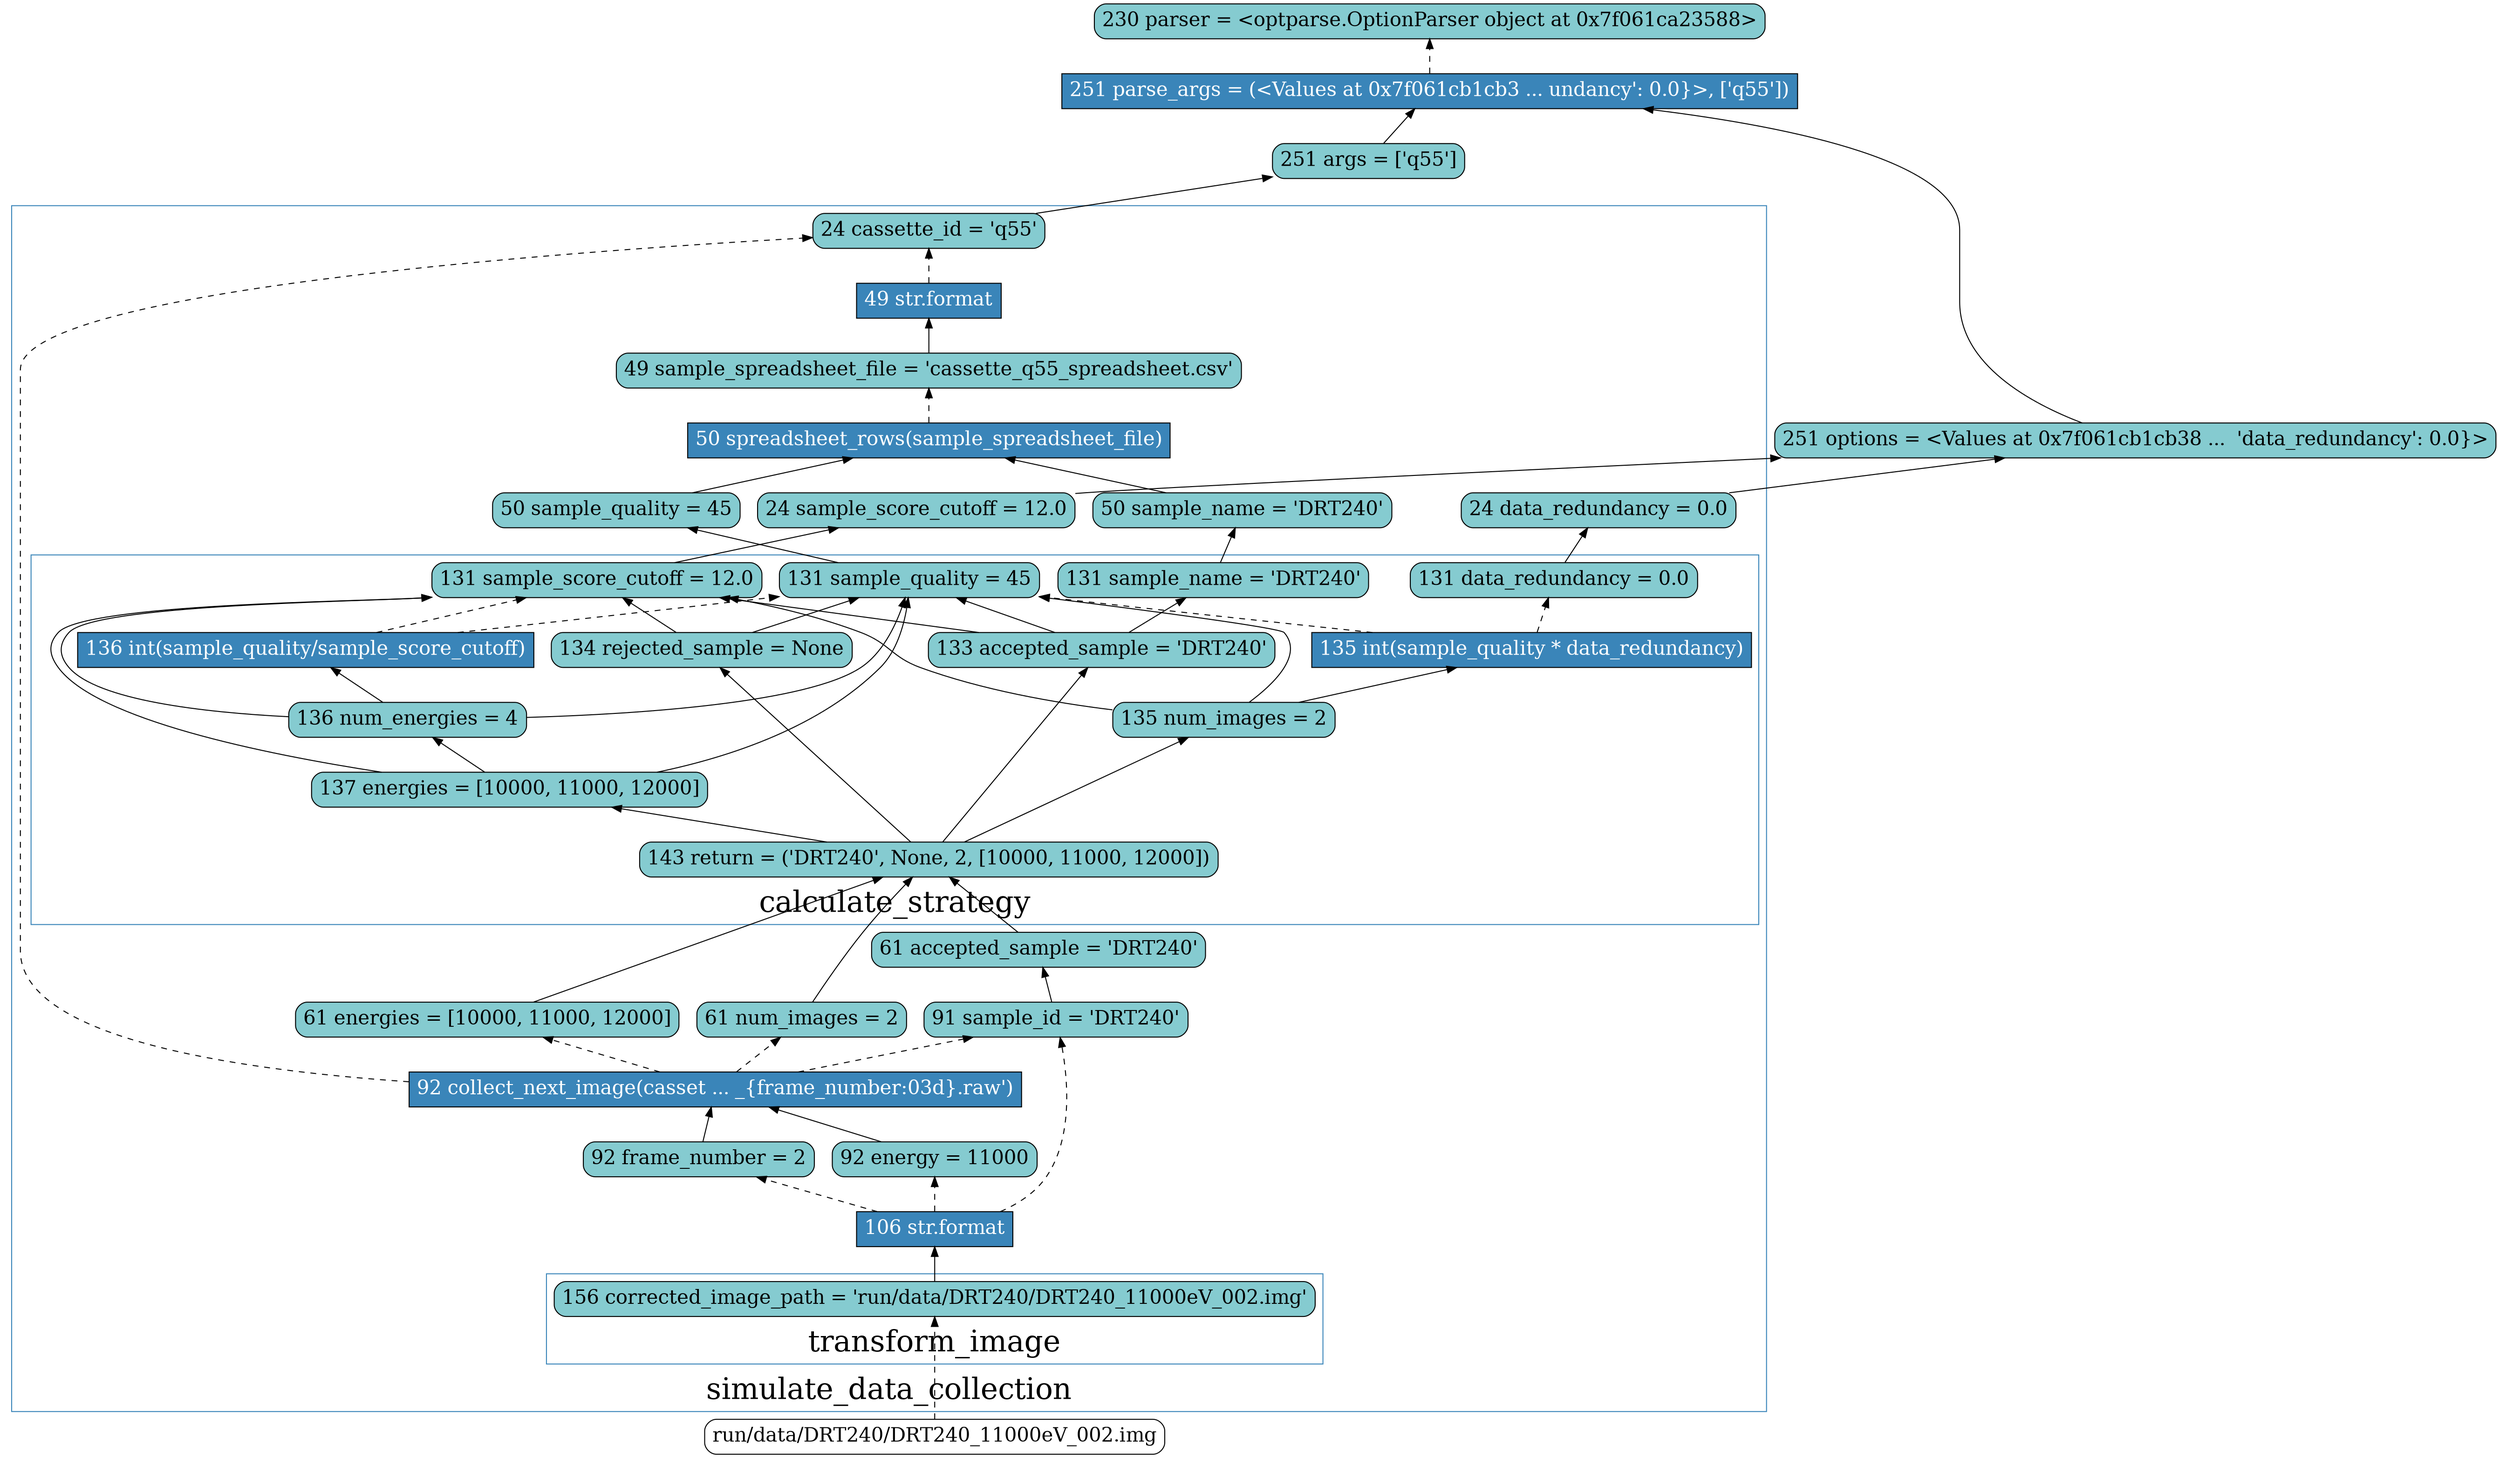digraph dependency {
    rankdir=BT;
    node[fontsize=20]
    subgraph cluster_3  {
        color="#3A85B9";
        fontsize=30;
        label = "module.__build_class__";
        subgraph cluster_4  {
            color="#3A85B9";
            fontsize=30;
            label = "run_logger";
        }
    }
    subgraph cluster_5  {
        color="#3A85B9";
        fontsize=30;
        label = "module.__build_class__";
        subgraph cluster_6  {
            color="#3A85B9";
            fontsize=30;
            label = "new_image_file";
        }
    }
    v_1_56 [label="230 parser = <optparse.OptionParser object at 0x7f061ca23588>" fillcolor="#85CBD0" fontcolor="black" shape="box" style="rounded,filled"];
    v_1_72 [label="251 parse_args = (<Values at 0x7f061cb1cb3 ... undancy': 0.0}>, ['q55'])" fillcolor="#3A85B9" fontcolor="white" shape="box" style="filled"];
    v_1_73 [label="251 args = ['q55']" fillcolor="#85CBD0" fontcolor="black" shape="box" style="rounded,filled"];
    v_1_74 [label="251 options = <Values at 0x7f061cb1cb38 ...  'data_redundancy': 0.0}>" fillcolor="#85CBD0" fontcolor="black" shape="box" style="rounded,filled"];
    subgraph cluster_14  {
        color="#3A85B9";
        fontsize=30;
        label = "simulate_data_collection";
        v_14_80 [label="24 cassette_id = 'q55'" fillcolor="#85CBD0" fontcolor="black" shape="box" style="rounded,filled"];
        v_14_81 [label="24 sample_score_cutoff = 12.0" fillcolor="#85CBD0" fontcolor="black" shape="box" style="rounded,filled"];
        v_14_82 [label="24 data_redundancy = 0.0" fillcolor="#85CBD0" fontcolor="black" shape="box" style="rounded,filled"];
        v_14_80 [label="24 cassette_id = 'q55'" fillcolor="#85CBD0" fontcolor="black" shape="box" style="rounded,filled"];
        v_14_81 [label="24 sample_score_cutoff = 12.0" fillcolor="#85CBD0" fontcolor="black" shape="box" style="rounded,filled"];
        v_14_82 [label="24 data_redundancy = 0.0" fillcolor="#85CBD0" fontcolor="black" shape="box" style="rounded,filled"];
        subgraph cluster_22  {
            color="#3A85B9";
            fontsize=30;
            label = "__init__";
        }
        subgraph cluster_25  {
            color="#3A85B9";
            fontsize=30;
            label = "write";
        }
        subgraph cluster_32  {
            color="#3A85B9";
            fontsize=30;
            label = "write";
        }
        v_14_197 [label="49 str.format" fillcolor="#3A85B9" fontcolor="white" shape="box" style="filled"];
        v_14_198 [label="49 sample_spreadsheet_file = 'cassette_q55_spreadsheet.csv'" fillcolor="#85CBD0" fontcolor="black" shape="box" style="rounded,filled"];
        v_14_219 [label="50 spreadsheet_rows(sample_spreadsheet_file)" fillcolor="#3A85B9" fontcolor="white" shape="box" style="filled"];
        subgraph cluster_46  {
            color="#3A85B9";
            fontsize=30;
            label = "write";
        }
        subgraph cluster_53  {
            color="#3A85B9";
            fontsize=30;
            label = "calculate_strategy";
        }
        subgraph cluster_55  {
            color="#3A85B9";
            fontsize=30;
            label = "write";
        }
        subgraph cluster_68  {
            color="#3A85B9";
            fontsize=30;
            label = "write";
        }
        v_14_361 [label="50 sample_name = 'DRT240'" fillcolor="#85CBD0" fontcolor="black" shape="box" style="rounded,filled"];
        v_14_362 [label="50 sample_quality = 45" fillcolor="#85CBD0" fontcolor="black" shape="box" style="rounded,filled"];
        subgraph cluster_75  {
            color="#3A85B9";
            fontsize=30;
            label = "calculate_strategy";
            v_75_377 [label="143 return = ('DRT240', None, 2, [10000, 11000, 12000])" fillcolor="#85CBD0" fontcolor="black" shape="box" style="rounded,filled"];
            v_75_363 [label="131 sample_name = 'DRT240'" fillcolor="#85CBD0" fontcolor="black" shape="box" style="rounded,filled"];
            v_75_364 [label="131 sample_quality = 45" fillcolor="#85CBD0" fontcolor="black" shape="box" style="rounded,filled"];
            v_75_365 [label="131 sample_score_cutoff = 12.0" fillcolor="#85CBD0" fontcolor="black" shape="box" style="rounded,filled"];
            v_75_366 [label="131 data_redundancy = 0.0" fillcolor="#85CBD0" fontcolor="black" shape="box" style="rounded,filled"];
            v_75_363 [label="131 sample_name = 'DRT240'" fillcolor="#85CBD0" fontcolor="black" shape="box" style="rounded,filled"];
            v_75_364 [label="131 sample_quality = 45" fillcolor="#85CBD0" fontcolor="black" shape="box" style="rounded,filled"];
            v_75_365 [label="131 sample_score_cutoff = 12.0" fillcolor="#85CBD0" fontcolor="black" shape="box" style="rounded,filled"];
            v_75_366 [label="131 data_redundancy = 0.0" fillcolor="#85CBD0" fontcolor="black" shape="box" style="rounded,filled"];
            v_75_368 [label="133 accepted_sample = 'DRT240'" fillcolor="#85CBD0" fontcolor="black" shape="box" style="rounded,filled"];
            v_75_369 [label="134 rejected_sample = None" fillcolor="#85CBD0" fontcolor="black" shape="box" style="rounded,filled"];
            v_75_370 [label="135 num_images = 2" fillcolor="#85CBD0" fontcolor="black" shape="box" style="rounded,filled"];
            v_75_371 [label="135 int(sample_quality * data_redundancy)" fillcolor="#3A85B9" fontcolor="white" shape="box" style="filled"];
            v_75_373 [label="136 int(sample_quality/sample_score_cutoff)" fillcolor="#3A85B9" fontcolor="white" shape="box" style="filled"];
            v_75_375 [label="136 num_energies = 4" fillcolor="#85CBD0" fontcolor="black" shape="box" style="rounded,filled"];
            v_75_376 [label="137 energies = [10000, 11000, 12000]" fillcolor="#85CBD0" fontcolor="black" shape="box" style="rounded,filled"];
            v_75_377 [label="143 return = ('DRT240', None, 2, [10000, 11000, 12000])" fillcolor="#85CBD0" fontcolor="black" shape="box" style="rounded,filled"];
        }
        v_14_379 [label="61 energies = [10000, 11000, 12000]" fillcolor="#85CBD0" fontcolor="black" shape="box" style="rounded,filled"];
        v_14_380 [label="61 accepted_sample = 'DRT240'" fillcolor="#85CBD0" fontcolor="black" shape="box" style="rounded,filled"];
        v_14_381 [label="61 num_images = 2" fillcolor="#85CBD0" fontcolor="black" shape="box" style="rounded,filled"];
        subgraph cluster_77  {
            color="#3A85B9";
            fontsize=30;
            label = "write";
        }
        v_14_417 [label="91 sample_id = 'DRT240'" fillcolor="#85CBD0" fontcolor="black" shape="box" style="rounded,filled"];
        v_14_453 [label="92 collect_next_image(casset ... _{frame_number:03d}.raw')" fillcolor="#3A85B9" fontcolor="white" shape="box" style="filled"];
        subgraph cluster_94  {
            color="#3A85B9";
            fontsize=30;
            label = "write";
        }
        subgraph cluster_102  {
            color="#3A85B9";
            fontsize=30;
            label = "transform_image";
        }
        subgraph cluster_131  {
            color="#3A85B9";
            fontsize=30;
            label = "write";
        }
        subgraph cluster_151  {
            color="#3A85B9";
            fontsize=30;
            label = "write";
        }
        subgraph cluster_159  {
            color="#3A85B9";
            fontsize=30;
            label = "transform_image";
        }
        subgraph cluster_188  {
            color="#3A85B9";
            fontsize=30;
            label = "write";
        }
        subgraph cluster_208  {
            color="#3A85B9";
            fontsize=30;
            label = "write";
        }
        subgraph cluster_216  {
            color="#3A85B9";
            fontsize=30;
            label = "transform_image";
        }
        subgraph cluster_245  {
            color="#3A85B9";
            fontsize=30;
            label = "write";
        }
        subgraph cluster_265  {
            color="#3A85B9";
            fontsize=30;
            label = "write";
        }
        v_14_1511 [label="92 energy = 11000" fillcolor="#85CBD0" fontcolor="black" shape="box" style="rounded,filled"];
        v_14_1512 [label="92 frame_number = 2" fillcolor="#85CBD0" fontcolor="black" shape="box" style="rounded,filled"];
        v_14_1517 [label="106 str.format" fillcolor="#3A85B9" fontcolor="white" shape="box" style="filled"];
        subgraph cluster_273  {
            color="#3A85B9";
            fontsize=30;
            label = "transform_image";
            v_273_1519 [label="156 corrected_image_path = 'run/data/DRT240/DRT240_11000eV_002.img'" fillcolor="#85CBD0" fontcolor="black" shape="box" style="rounded,filled"];
            v_273_1519 [label="156 corrected_image_path = 'run/data/DRT240/DRT240_11000eV_002.img'" fillcolor="#85CBD0" fontcolor="black" shape="box" style="rounded,filled"];
        }
        subgraph cluster_302  {
            color="#3A85B9";
            fontsize=30;
            label = "write";
        }
        subgraph cluster_322  {
            color="#3A85B9";
            fontsize=30;
            label = "write";
        }
        subgraph cluster_330  {
            color="#3A85B9";
            fontsize=30;
            label = "transform_image";
        }
        subgraph cluster_359  {
            color="#3A85B9";
            fontsize=30;
            label = "write";
        }
        subgraph cluster_379  {
            color="#3A85B9";
            fontsize=30;
            label = "write";
        }
        subgraph cluster_387  {
            color="#3A85B9";
            fontsize=30;
            label = "transform_image";
        }
        subgraph cluster_416  {
            color="#3A85B9";
            fontsize=30;
            label = "write";
        }
        subgraph cluster_426  {
            color="#3A85B9";
            fontsize=30;
            label = "collect_next_image";
        }
        subgraph cluster_430  {
            color="#3A85B9";
            fontsize=30;
            label = "write";
        }
        subgraph cluster_437  {
            color="#3A85B9";
            fontsize=30;
            label = "calculate_strategy";
        }
        subgraph cluster_439  {
            color="#3A85B9";
            fontsize=30;
            label = "write";
        }
        subgraph cluster_456  {
            color="#3A85B9";
            fontsize=30;
            label = "write";
        }
        subgraph cluster_464  {
            color="#3A85B9";
            fontsize=30;
            label = "transform_image";
        }
        subgraph cluster_493  {
            color="#3A85B9";
            fontsize=30;
            label = "write";
        }
        subgraph cluster_513  {
            color="#3A85B9";
            fontsize=30;
            label = "write";
        }
        subgraph cluster_521  {
            color="#3A85B9";
            fontsize=30;
            label = "transform_image";
        }
        subgraph cluster_550  {
            color="#3A85B9";
            fontsize=30;
            label = "write";
        }
        subgraph cluster_570  {
            color="#3A85B9";
            fontsize=30;
            label = "write";
        }
        subgraph cluster_578  {
            color="#3A85B9";
            fontsize=30;
            label = "transform_image";
        }
        subgraph cluster_607  {
            color="#3A85B9";
            fontsize=30;
            label = "write";
        }
        subgraph cluster_627  {
            color="#3A85B9";
            fontsize=30;
            label = "write";
        }
        subgraph cluster_635  {
            color="#3A85B9";
            fontsize=30;
            label = "transform_image";
        }
        subgraph cluster_664  {
            color="#3A85B9";
            fontsize=30;
            label = "write";
        }
        subgraph cluster_674  {
            color="#3A85B9";
            fontsize=30;
            label = "collect_next_image";
        }
        subgraph cluster_675  {
            color="#3A85B9";
            fontsize=30;
            label = "spreadsheet_rows";
        }
        subgraph cluster_677  {
            color="#3A85B9";
            fontsize=30;
            label = "__exit__";
        }
    }
    a_23 [label="run/data/DRT240/DRT240_11000eV_002.img" fillcolor="white" fontcolor="black" shape="box" style="rounded,filled"];
    v_75_375 -> v_75_373 [style=""];
    v_14_381 -> v_75_377 [style=""];
    v_75_375 -> v_75_364 [style=""];
    v_75_371 -> v_75_366 [style="dashed"];
    v_75_377 -> v_75_369 [style=""];
    v_75_377 -> v_75_370 [style=""];
    v_75_375 -> v_75_365 [style=""];
    v_75_369 -> v_75_364 [style=""];
    v_14_1512 -> v_14_453 [style=""];
    v_75_368 -> v_75_364 [style=""];
    v_14_1517 -> v_14_1512 [style="dashed"];
    v_75_373 -> v_75_364 [style="dashed"];
    v_14_453 -> v_14_417 [style="dashed"];
    v_75_377 -> v_75_376 [style=""];
    v_75_366 -> v_14_82 [style=""];
    v_14_1517 -> v_14_417 [style="dashed"];
    v_75_369 -> v_75_365 [style=""];
    v_14_1511 -> v_14_453 [style=""];
    v_14_380 -> v_75_377 [style=""];
    v_75_377 -> v_75_368 [style=""];
    v_75_363 -> v_14_361 [style=""];
    v_75_376 -> v_75_365 [style=""];
    v_14_219 -> v_14_198 [style="dashed"];
    a_23 -> v_273_1519 [style="dashed"];
    v_75_371 -> v_75_364 [style="dashed"];
    v_14_362 -> v_14_219 [style=""];
    v_14_198 -> v_14_197 [style=""];
    v_14_82 -> v_1_74 [style=""];
    v_75_376 -> v_75_375 [style=""];
    v_14_453 -> v_14_381 [style="dashed"];
    v_1_72 -> v_1_56 [style="dashed"];
    v_14_1517 -> v_14_1511 [style="dashed"];
    v_1_73 -> v_1_72 [style=""];
    v_14_80 -> v_1_73 [style=""];
    v_75_364 -> v_14_362 [style=""];
    v_75_368 -> v_75_365 [style=""];
    v_14_197 -> v_14_80 [style="dashed"];
    v_14_453 -> v_14_379 [style="dashed"];
    v_75_373 -> v_75_365 [style="dashed"];
    v_14_81 -> v_1_74 [style=""];
    v_14_453 -> v_14_80 [style="dashed"];
    v_1_74 -> v_1_72 [style=""];
    v_75_370 -> v_75_365 [style=""];
    v_75_368 -> v_75_363 [style=""];
    v_14_417 -> v_14_380 [style=""];
    v_75_370 -> v_75_364 [style=""];
    v_75_370 -> v_75_371 [style=""];
    v_14_379 -> v_75_377 [style=""];
    v_14_361 -> v_14_219 [style=""];
    v_75_376 -> v_75_364 [style=""];
    v_75_365 -> v_14_81 [style=""];
    v_273_1519 -> v_14_1517 [style=""];
}

